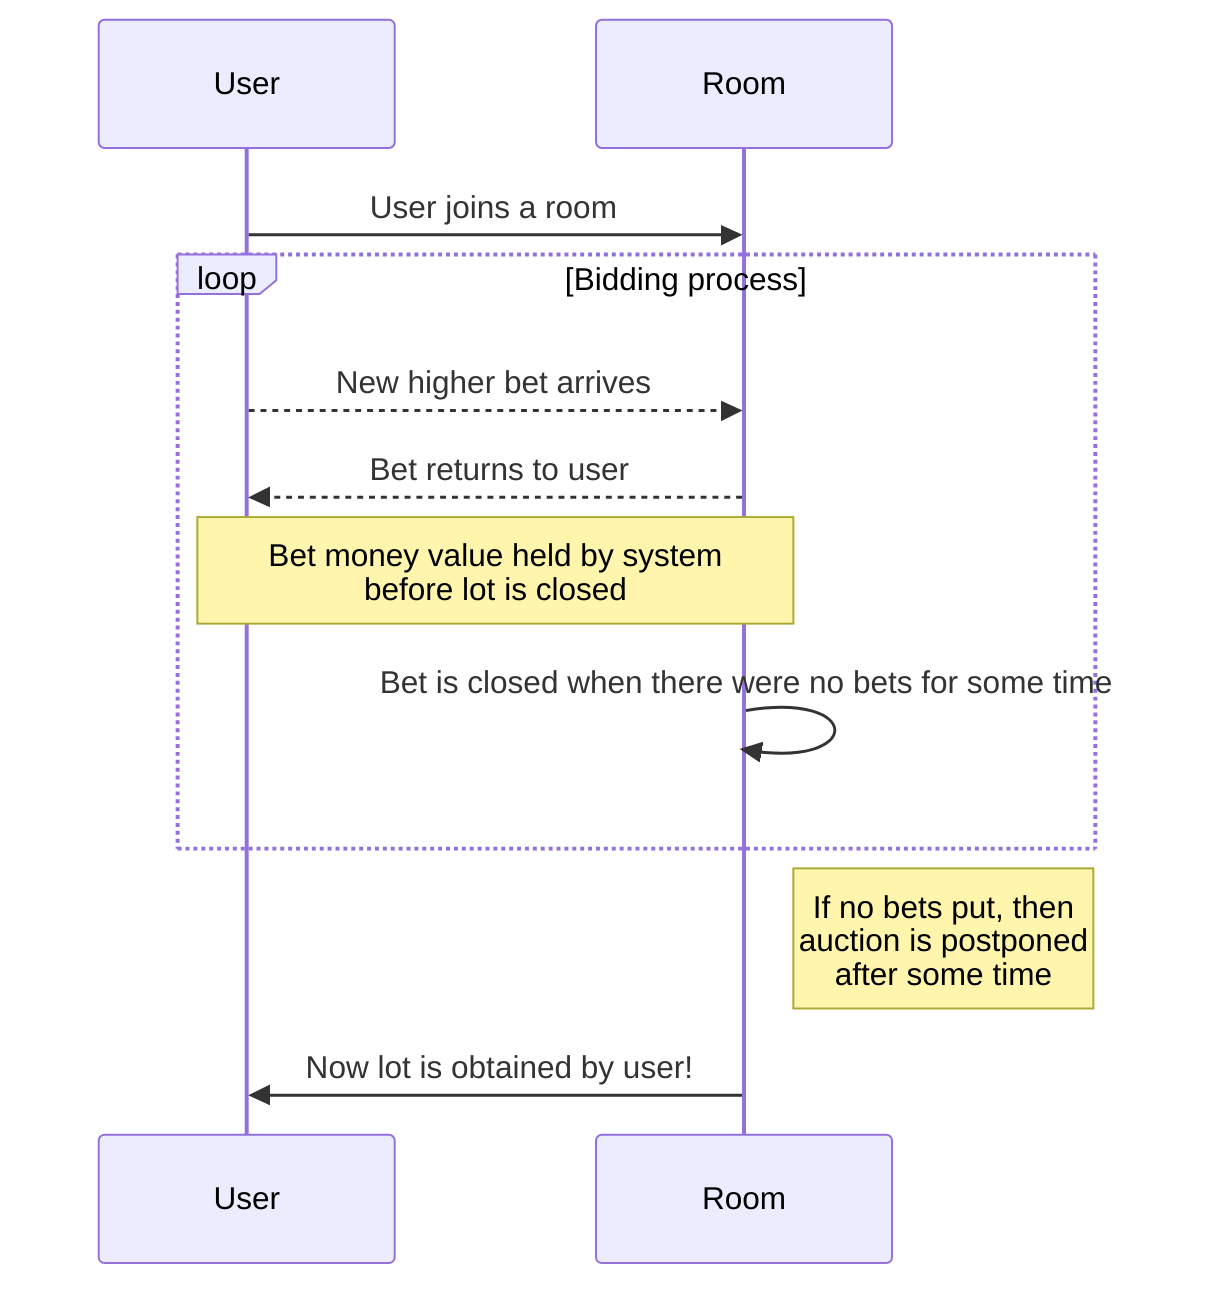 sequenceDiagram
    User->>Room: User joins a room
    loop Bidding process
        User-->>Room: New higher bet arrives
        Room-->>User: Bet returns to user
Note over User,Room: Bet money value held by system<br/>before lot is closed
        Room->>Room: Bet is closed when there were no bets for some time
    end
    Note right of Room: If no bets put, then<br/>auction is postponed<br/>after some time
    Room->>User: Now lot is obtained by user!